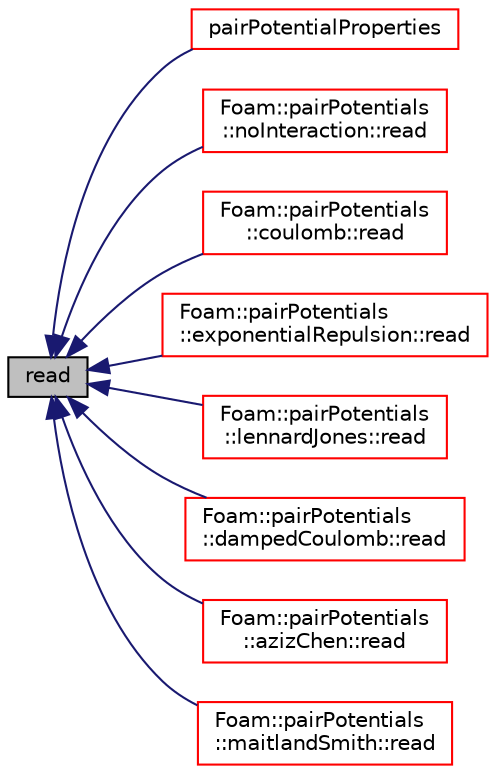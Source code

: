 digraph "read"
{
  bgcolor="transparent";
  edge [fontname="Helvetica",fontsize="10",labelfontname="Helvetica",labelfontsize="10"];
  node [fontname="Helvetica",fontsize="10",shape=record];
  rankdir="LR";
  Node1 [label="read",height=0.2,width=0.4,color="black", fillcolor="grey75", style="filled", fontcolor="black"];
  Node1 -> Node2 [dir="back",color="midnightblue",fontsize="10",style="solid",fontname="Helvetica"];
  Node2 [label="pairPotentialProperties",height=0.2,width=0.4,color="red",URL="$a01804.html#aa87a4fe3f4ffe526e7bcea164efa7edc"];
  Node1 -> Node3 [dir="back",color="midnightblue",fontsize="10",style="solid",fontname="Helvetica"];
  Node3 [label="Foam::pairPotentials\l::noInteraction::read",height=0.2,width=0.4,color="red",URL="$a01645.html#a646f6b9e314f4e96310c6291a2be3579",tooltip="Read dictionary. "];
  Node1 -> Node4 [dir="back",color="midnightblue",fontsize="10",style="solid",fontname="Helvetica"];
  Node4 [label="Foam::pairPotentials\l::coulomb::read",height=0.2,width=0.4,color="red",URL="$a00418.html#a646f6b9e314f4e96310c6291a2be3579",tooltip="Read dictionary. "];
  Node1 -> Node5 [dir="back",color="midnightblue",fontsize="10",style="solid",fontname="Helvetica"];
  Node5 [label="Foam::pairPotentials\l::exponentialRepulsion::read",height=0.2,width=0.4,color="red",URL="$a00702.html#a646f6b9e314f4e96310c6291a2be3579",tooltip="Read dictionary. "];
  Node1 -> Node6 [dir="back",color="midnightblue",fontsize="10",style="solid",fontname="Helvetica"];
  Node6 [label="Foam::pairPotentials\l::lennardJones::read",height=0.2,width=0.4,color="red",URL="$a01316.html#a646f6b9e314f4e96310c6291a2be3579",tooltip="Read dictionary. "];
  Node1 -> Node7 [dir="back",color="midnightblue",fontsize="10",style="solid",fontname="Helvetica"];
  Node7 [label="Foam::pairPotentials\l::dampedCoulomb::read",height=0.2,width=0.4,color="red",URL="$a00505.html#a646f6b9e314f4e96310c6291a2be3579",tooltip="Read dictionary. "];
  Node1 -> Node8 [dir="back",color="midnightblue",fontsize="10",style="solid",fontname="Helvetica"];
  Node8 [label="Foam::pairPotentials\l::azizChen::read",height=0.2,width=0.4,color="red",URL="$a00091.html#a646f6b9e314f4e96310c6291a2be3579",tooltip="Read dictionary. "];
  Node1 -> Node9 [dir="back",color="midnightblue",fontsize="10",style="solid",fontname="Helvetica"];
  Node9 [label="Foam::pairPotentials\l::maitlandSmith::read",height=0.2,width=0.4,color="red",URL="$a01425.html#a646f6b9e314f4e96310c6291a2be3579",tooltip="Read dictionary. "];
}
